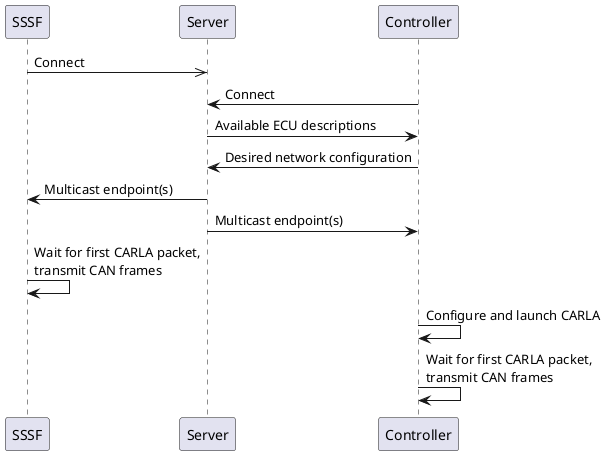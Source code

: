 @startuml
SSSF ->> Server: Connect
Controller -> Server: Connect
Server -> Controller: Available ECU descriptions
Controller -> Server: Desired network configuration
Server -> SSSF: Multicast endpoint(s)
Server -> Controller: Multicast endpoint(s)
SSSF -> SSSF: Wait for first CARLA packet,\ntransmit CAN frames
Controller -> Controller: Configure and launch CARLA
Controller -> Controller: Wait for first CARLA packet, \ntransmit CAN frames
@enduml